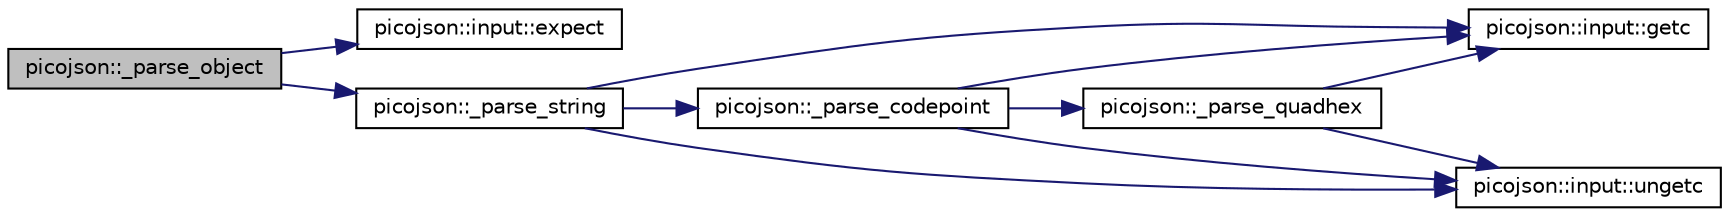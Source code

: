 digraph "picojson::_parse_object"
{
  edge [fontname="Helvetica",fontsize="10",labelfontname="Helvetica",labelfontsize="10"];
  node [fontname="Helvetica",fontsize="10",shape=record];
  rankdir="LR";
  Node70 [label="picojson::_parse_object",height=0.2,width=0.4,color="black", fillcolor="grey75", style="filled", fontcolor="black"];
  Node70 -> Node71 [color="midnightblue",fontsize="10",style="solid",fontname="Helvetica"];
  Node71 [label="picojson::input::expect",height=0.2,width=0.4,color="black", fillcolor="white", style="filled",URL="$classpicojson_1_1input.html#a14c29e99d9c9aa8cdbb46178c434d663"];
  Node70 -> Node72 [color="midnightblue",fontsize="10",style="solid",fontname="Helvetica"];
  Node72 [label="picojson::_parse_string",height=0.2,width=0.4,color="black", fillcolor="white", style="filled",URL="$namespacepicojson.html#a9a1d94feb2718129796225d77c9e8d11"];
  Node72 -> Node73 [color="midnightblue",fontsize="10",style="solid",fontname="Helvetica"];
  Node73 [label="picojson::input::getc",height=0.2,width=0.4,color="black", fillcolor="white", style="filled",URL="$classpicojson_1_1input.html#a3e8ba0b09a989efa0dc583096984ea8e"];
  Node72 -> Node74 [color="midnightblue",fontsize="10",style="solid",fontname="Helvetica"];
  Node74 [label="picojson::input::ungetc",height=0.2,width=0.4,color="black", fillcolor="white", style="filled",URL="$classpicojson_1_1input.html#a96ccc244e73b2ab87ded38c98e98d573"];
  Node72 -> Node75 [color="midnightblue",fontsize="10",style="solid",fontname="Helvetica"];
  Node75 [label="picojson::_parse_codepoint",height=0.2,width=0.4,color="black", fillcolor="white", style="filled",URL="$namespacepicojson.html#a05316c2614f3e7a4559ce1d1003eb051"];
  Node75 -> Node76 [color="midnightblue",fontsize="10",style="solid",fontname="Helvetica"];
  Node76 [label="picojson::_parse_quadhex",height=0.2,width=0.4,color="black", fillcolor="white", style="filled",URL="$namespacepicojson.html#a92d4f60542bbdfe8203f10e1fcce9368"];
  Node76 -> Node73 [color="midnightblue",fontsize="10",style="solid",fontname="Helvetica"];
  Node76 -> Node74 [color="midnightblue",fontsize="10",style="solid",fontname="Helvetica"];
  Node75 -> Node73 [color="midnightblue",fontsize="10",style="solid",fontname="Helvetica"];
  Node75 -> Node74 [color="midnightblue",fontsize="10",style="solid",fontname="Helvetica"];
}
